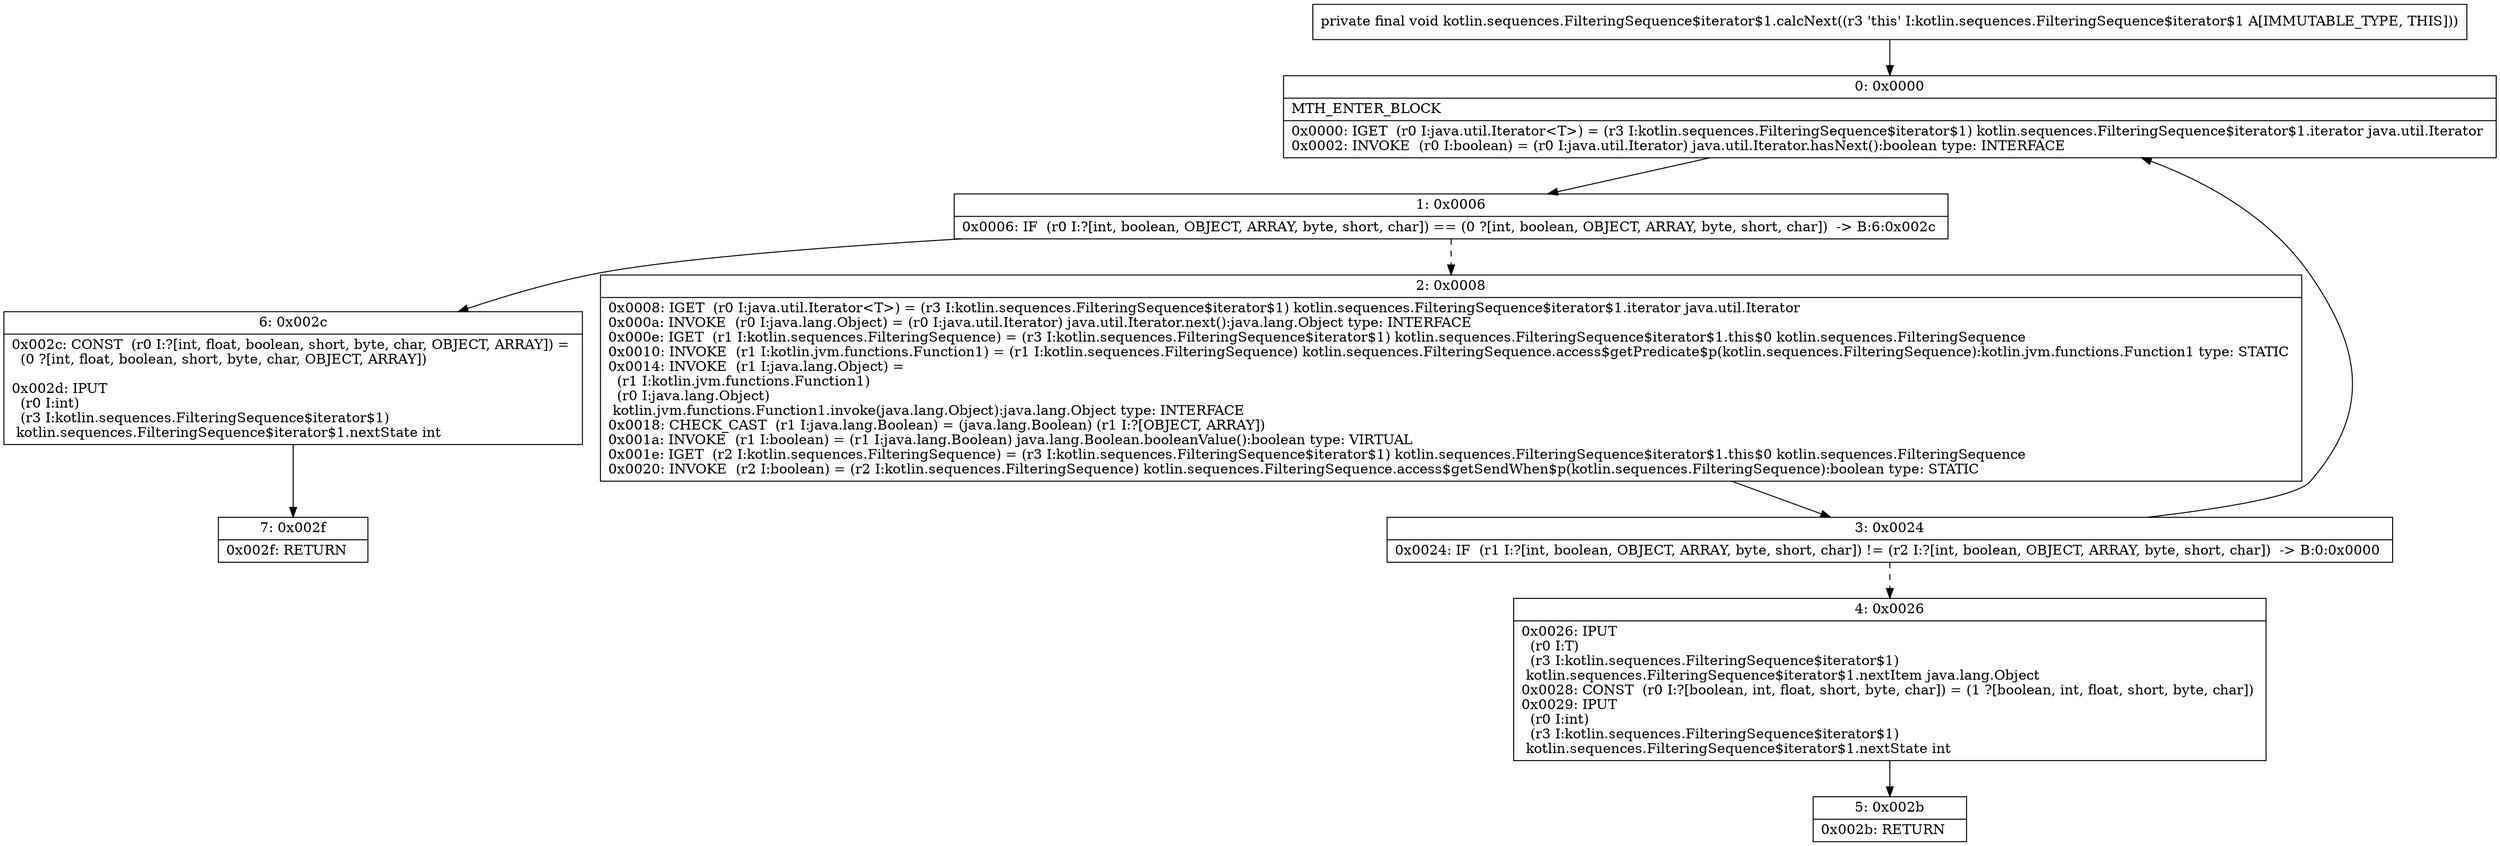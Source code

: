 digraph "CFG forkotlin.sequences.FilteringSequence$iterator$1.calcNext()V" {
Node_0 [shape=record,label="{0\:\ 0x0000|MTH_ENTER_BLOCK\l|0x0000: IGET  (r0 I:java.util.Iterator\<T\>) = (r3 I:kotlin.sequences.FilteringSequence$iterator$1) kotlin.sequences.FilteringSequence$iterator$1.iterator java.util.Iterator \l0x0002: INVOKE  (r0 I:boolean) = (r0 I:java.util.Iterator) java.util.Iterator.hasNext():boolean type: INTERFACE \l}"];
Node_1 [shape=record,label="{1\:\ 0x0006|0x0006: IF  (r0 I:?[int, boolean, OBJECT, ARRAY, byte, short, char]) == (0 ?[int, boolean, OBJECT, ARRAY, byte, short, char])  \-\> B:6:0x002c \l}"];
Node_2 [shape=record,label="{2\:\ 0x0008|0x0008: IGET  (r0 I:java.util.Iterator\<T\>) = (r3 I:kotlin.sequences.FilteringSequence$iterator$1) kotlin.sequences.FilteringSequence$iterator$1.iterator java.util.Iterator \l0x000a: INVOKE  (r0 I:java.lang.Object) = (r0 I:java.util.Iterator) java.util.Iterator.next():java.lang.Object type: INTERFACE \l0x000e: IGET  (r1 I:kotlin.sequences.FilteringSequence) = (r3 I:kotlin.sequences.FilteringSequence$iterator$1) kotlin.sequences.FilteringSequence$iterator$1.this$0 kotlin.sequences.FilteringSequence \l0x0010: INVOKE  (r1 I:kotlin.jvm.functions.Function1) = (r1 I:kotlin.sequences.FilteringSequence) kotlin.sequences.FilteringSequence.access$getPredicate$p(kotlin.sequences.FilteringSequence):kotlin.jvm.functions.Function1 type: STATIC \l0x0014: INVOKE  (r1 I:java.lang.Object) = \l  (r1 I:kotlin.jvm.functions.Function1)\l  (r0 I:java.lang.Object)\l kotlin.jvm.functions.Function1.invoke(java.lang.Object):java.lang.Object type: INTERFACE \l0x0018: CHECK_CAST  (r1 I:java.lang.Boolean) = (java.lang.Boolean) (r1 I:?[OBJECT, ARRAY]) \l0x001a: INVOKE  (r1 I:boolean) = (r1 I:java.lang.Boolean) java.lang.Boolean.booleanValue():boolean type: VIRTUAL \l0x001e: IGET  (r2 I:kotlin.sequences.FilteringSequence) = (r3 I:kotlin.sequences.FilteringSequence$iterator$1) kotlin.sequences.FilteringSequence$iterator$1.this$0 kotlin.sequences.FilteringSequence \l0x0020: INVOKE  (r2 I:boolean) = (r2 I:kotlin.sequences.FilteringSequence) kotlin.sequences.FilteringSequence.access$getSendWhen$p(kotlin.sequences.FilteringSequence):boolean type: STATIC \l}"];
Node_3 [shape=record,label="{3\:\ 0x0024|0x0024: IF  (r1 I:?[int, boolean, OBJECT, ARRAY, byte, short, char]) != (r2 I:?[int, boolean, OBJECT, ARRAY, byte, short, char])  \-\> B:0:0x0000 \l}"];
Node_4 [shape=record,label="{4\:\ 0x0026|0x0026: IPUT  \l  (r0 I:T)\l  (r3 I:kotlin.sequences.FilteringSequence$iterator$1)\l kotlin.sequences.FilteringSequence$iterator$1.nextItem java.lang.Object \l0x0028: CONST  (r0 I:?[boolean, int, float, short, byte, char]) = (1 ?[boolean, int, float, short, byte, char]) \l0x0029: IPUT  \l  (r0 I:int)\l  (r3 I:kotlin.sequences.FilteringSequence$iterator$1)\l kotlin.sequences.FilteringSequence$iterator$1.nextState int \l}"];
Node_5 [shape=record,label="{5\:\ 0x002b|0x002b: RETURN   \l}"];
Node_6 [shape=record,label="{6\:\ 0x002c|0x002c: CONST  (r0 I:?[int, float, boolean, short, byte, char, OBJECT, ARRAY]) = \l  (0 ?[int, float, boolean, short, byte, char, OBJECT, ARRAY])\l \l0x002d: IPUT  \l  (r0 I:int)\l  (r3 I:kotlin.sequences.FilteringSequence$iterator$1)\l kotlin.sequences.FilteringSequence$iterator$1.nextState int \l}"];
Node_7 [shape=record,label="{7\:\ 0x002f|0x002f: RETURN   \l}"];
MethodNode[shape=record,label="{private final void kotlin.sequences.FilteringSequence$iterator$1.calcNext((r3 'this' I:kotlin.sequences.FilteringSequence$iterator$1 A[IMMUTABLE_TYPE, THIS])) }"];
MethodNode -> Node_0;
Node_0 -> Node_1;
Node_1 -> Node_2[style=dashed];
Node_1 -> Node_6;
Node_2 -> Node_3;
Node_3 -> Node_0;
Node_3 -> Node_4[style=dashed];
Node_4 -> Node_5;
Node_6 -> Node_7;
}

